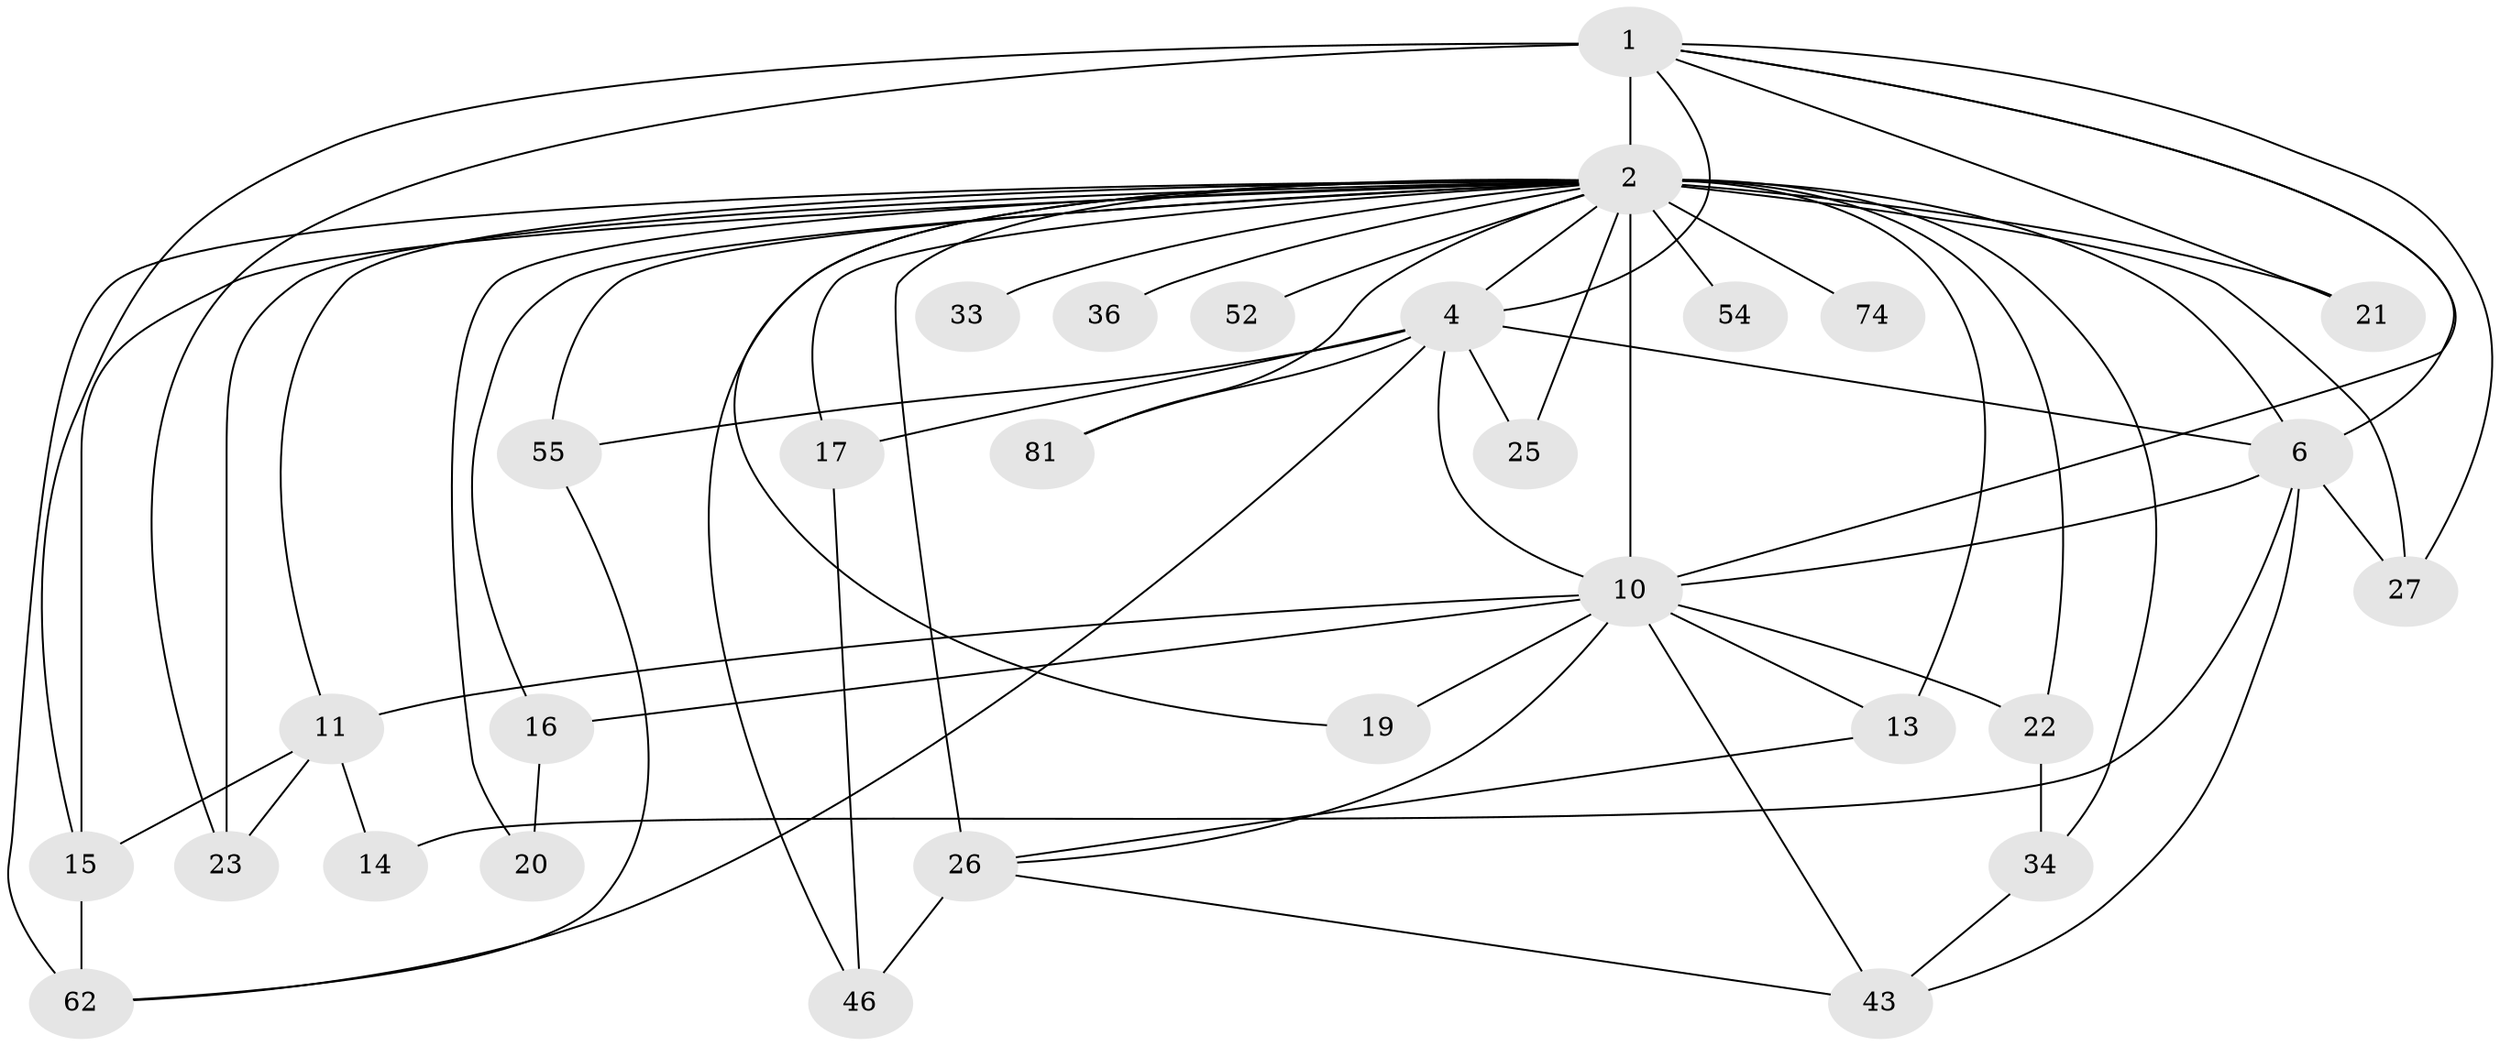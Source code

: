 // original degree distribution, {17: 0.02, 25: 0.02, 14: 0.01, 23: 0.01, 18: 0.01, 16: 0.01, 15: 0.01, 20: 0.01, 5: 0.06, 4: 0.13, 2: 0.51, 6: 0.01, 3: 0.16, 7: 0.02, 8: 0.01}
// Generated by graph-tools (version 1.1) at 2025/17/03/04/25 18:17:53]
// undirected, 30 vertices, 64 edges
graph export_dot {
graph [start="1"]
  node [color=gray90,style=filled];
  1;
  2 [super="+88+71+3+32+51+45+63+5+8+40"];
  4 [super="+68"];
  6;
  10 [super="+73+80+48+50"];
  11 [super="+12"];
  13 [super="+29"];
  14;
  15;
  16 [super="+57"];
  17;
  19;
  20;
  21;
  22;
  23;
  25;
  26 [super="+39"];
  27 [super="+61"];
  33;
  34;
  36;
  43 [super="+60"];
  46;
  52;
  54;
  55 [super="+72"];
  62 [super="+69"];
  74;
  81;
  1 -- 2 [weight=10];
  1 -- 4;
  1 -- 6;
  1 -- 10;
  1 -- 15;
  1 -- 21;
  1 -- 23;
  1 -- 27;
  2 -- 4 [weight=7];
  2 -- 6 [weight=10];
  2 -- 10 [weight=14];
  2 -- 17 [weight=2];
  2 -- 19;
  2 -- 22 [weight=3];
  2 -- 26 [weight=4];
  2 -- 62 [weight=2];
  2 -- 36 [weight=3];
  2 -- 15 [weight=3];
  2 -- 54 [weight=2];
  2 -- 13 [weight=5];
  2 -- 11 [weight=2];
  2 -- 74 [weight=2];
  2 -- 16 [weight=2];
  2 -- 20;
  2 -- 21;
  2 -- 23;
  2 -- 46;
  2 -- 52 [weight=2];
  2 -- 81;
  2 -- 25;
  2 -- 27;
  2 -- 33 [weight=2];
  2 -- 34;
  2 -- 55;
  4 -- 6;
  4 -- 10 [weight=3];
  4 -- 25;
  4 -- 55;
  4 -- 81;
  4 -- 17;
  4 -- 62;
  6 -- 10 [weight=3];
  6 -- 14;
  6 -- 27;
  6 -- 43;
  10 -- 13;
  10 -- 19;
  10 -- 22;
  10 -- 16;
  10 -- 43;
  10 -- 11;
  10 -- 26;
  11 -- 14;
  11 -- 23;
  11 -- 15;
  13 -- 26;
  15 -- 62;
  16 -- 20;
  17 -- 46;
  22 -- 34;
  26 -- 43;
  26 -- 46;
  34 -- 43;
  55 -- 62;
}
